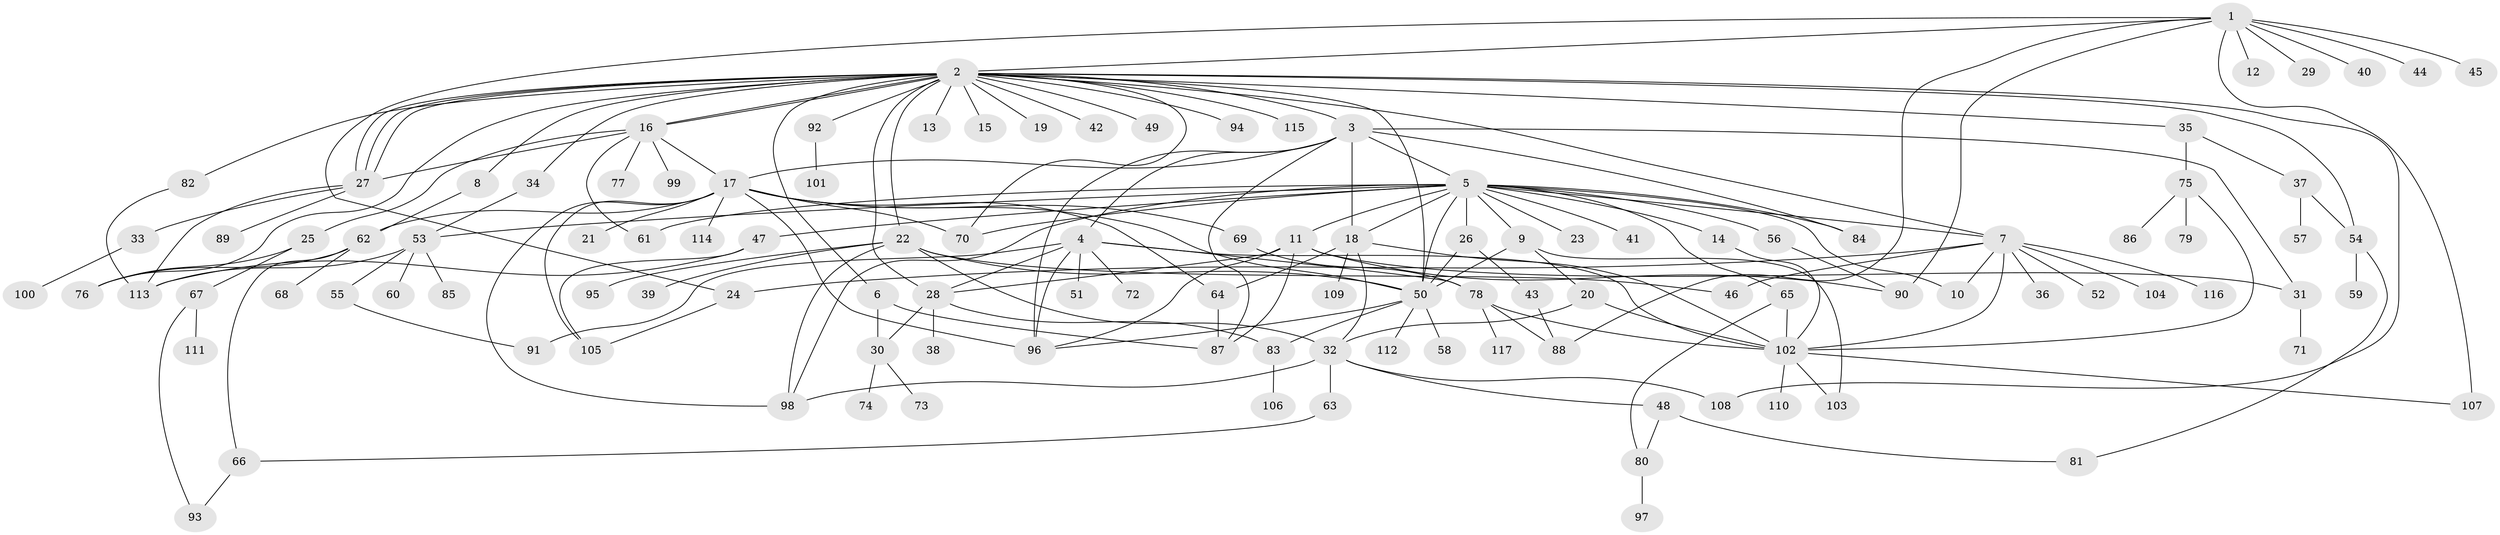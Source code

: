 // coarse degree distribution, {10: 0.011363636363636364, 29: 0.011363636363636364, 9: 0.03409090909090909, 7: 0.022727272727272728, 18: 0.011363636363636364, 5: 0.06818181818181818, 8: 0.022727272727272728, 2: 0.18181818181818182, 4: 0.03409090909090909, 1: 0.4090909090909091, 11: 0.011363636363636364, 15: 0.011363636363636364, 3: 0.13636363636363635, 6: 0.03409090909090909}
// Generated by graph-tools (version 1.1) at 2025/23/03/03/25 07:23:52]
// undirected, 117 vertices, 183 edges
graph export_dot {
graph [start="1"]
  node [color=gray90,style=filled];
  1;
  2;
  3;
  4;
  5;
  6;
  7;
  8;
  9;
  10;
  11;
  12;
  13;
  14;
  15;
  16;
  17;
  18;
  19;
  20;
  21;
  22;
  23;
  24;
  25;
  26;
  27;
  28;
  29;
  30;
  31;
  32;
  33;
  34;
  35;
  36;
  37;
  38;
  39;
  40;
  41;
  42;
  43;
  44;
  45;
  46;
  47;
  48;
  49;
  50;
  51;
  52;
  53;
  54;
  55;
  56;
  57;
  58;
  59;
  60;
  61;
  62;
  63;
  64;
  65;
  66;
  67;
  68;
  69;
  70;
  71;
  72;
  73;
  74;
  75;
  76;
  77;
  78;
  79;
  80;
  81;
  82;
  83;
  84;
  85;
  86;
  87;
  88;
  89;
  90;
  91;
  92;
  93;
  94;
  95;
  96;
  97;
  98;
  99;
  100;
  101;
  102;
  103;
  104;
  105;
  106;
  107;
  108;
  109;
  110;
  111;
  112;
  113;
  114;
  115;
  116;
  117;
  1 -- 2;
  1 -- 12;
  1 -- 24;
  1 -- 29;
  1 -- 40;
  1 -- 44;
  1 -- 45;
  1 -- 88;
  1 -- 90;
  1 -- 107;
  2 -- 3;
  2 -- 6;
  2 -- 7;
  2 -- 8;
  2 -- 13;
  2 -- 15;
  2 -- 16;
  2 -- 16;
  2 -- 19;
  2 -- 22;
  2 -- 27;
  2 -- 27;
  2 -- 27;
  2 -- 28;
  2 -- 34;
  2 -- 35;
  2 -- 42;
  2 -- 49;
  2 -- 50;
  2 -- 54;
  2 -- 70;
  2 -- 76;
  2 -- 82;
  2 -- 92;
  2 -- 94;
  2 -- 108;
  2 -- 115;
  3 -- 4;
  3 -- 5;
  3 -- 17;
  3 -- 18;
  3 -- 31;
  3 -- 84;
  3 -- 87;
  3 -- 96;
  4 -- 28;
  4 -- 51;
  4 -- 72;
  4 -- 78;
  4 -- 91;
  4 -- 96;
  4 -- 102;
  5 -- 7;
  5 -- 9;
  5 -- 10;
  5 -- 11;
  5 -- 14;
  5 -- 18;
  5 -- 23;
  5 -- 26;
  5 -- 41;
  5 -- 47;
  5 -- 50;
  5 -- 53;
  5 -- 56;
  5 -- 61;
  5 -- 65;
  5 -- 70;
  5 -- 84;
  5 -- 98;
  6 -- 30;
  6 -- 87;
  7 -- 10;
  7 -- 24;
  7 -- 36;
  7 -- 46;
  7 -- 52;
  7 -- 102;
  7 -- 104;
  7 -- 116;
  8 -- 62;
  9 -- 20;
  9 -- 50;
  9 -- 103;
  11 -- 28;
  11 -- 31;
  11 -- 87;
  11 -- 90;
  11 -- 96;
  14 -- 102;
  16 -- 17;
  16 -- 25;
  16 -- 27;
  16 -- 61;
  16 -- 77;
  16 -- 99;
  17 -- 21;
  17 -- 50;
  17 -- 62;
  17 -- 64;
  17 -- 69;
  17 -- 70;
  17 -- 96;
  17 -- 98;
  17 -- 105;
  17 -- 114;
  18 -- 32;
  18 -- 64;
  18 -- 102;
  18 -- 109;
  20 -- 32;
  20 -- 102;
  22 -- 32;
  22 -- 39;
  22 -- 46;
  22 -- 50;
  22 -- 95;
  22 -- 98;
  24 -- 105;
  25 -- 67;
  25 -- 76;
  26 -- 43;
  26 -- 50;
  27 -- 33;
  27 -- 89;
  27 -- 113;
  28 -- 30;
  28 -- 38;
  28 -- 83;
  30 -- 73;
  30 -- 74;
  31 -- 71;
  32 -- 48;
  32 -- 63;
  32 -- 98;
  32 -- 108;
  33 -- 100;
  34 -- 53;
  35 -- 37;
  35 -- 75;
  37 -- 54;
  37 -- 57;
  43 -- 88;
  47 -- 105;
  47 -- 113;
  48 -- 80;
  48 -- 81;
  50 -- 58;
  50 -- 83;
  50 -- 96;
  50 -- 112;
  53 -- 55;
  53 -- 60;
  53 -- 85;
  53 -- 113;
  54 -- 59;
  54 -- 81;
  55 -- 91;
  56 -- 90;
  62 -- 66;
  62 -- 68;
  62 -- 76;
  63 -- 66;
  64 -- 87;
  65 -- 80;
  65 -- 102;
  66 -- 93;
  67 -- 93;
  67 -- 111;
  69 -- 78;
  75 -- 79;
  75 -- 86;
  75 -- 102;
  78 -- 88;
  78 -- 102;
  78 -- 117;
  80 -- 97;
  82 -- 113;
  83 -- 106;
  92 -- 101;
  102 -- 103;
  102 -- 107;
  102 -- 110;
}
